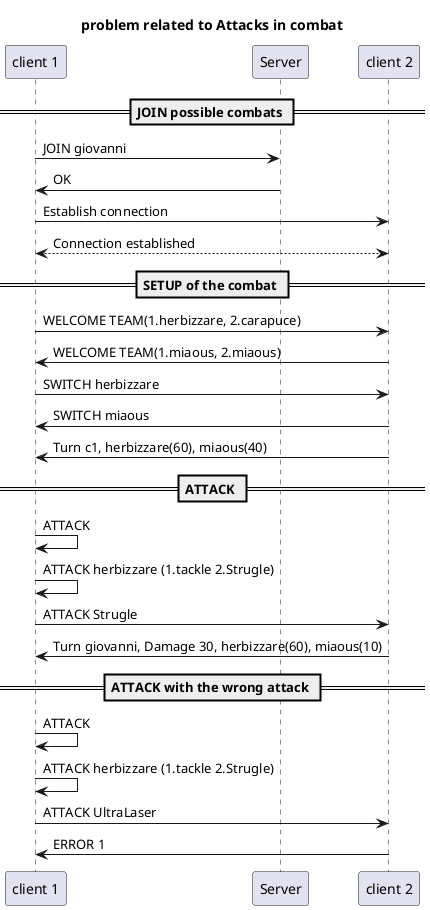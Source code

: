 @startuml AttackCombatProblem
title "problem related to Attacks in combat"
participant "client 1" as c1
participant "Server" as s
participant "client 2" as giovanni
== JOIN possible combats ==

c1->s: JOIN giovanni
s->c1: OK

c1->giovanni: Establish connection
c1<-->giovanni: Connection established

== SETUP of the combat ==
c1->giovanni: WELCOME TEAM(1.herbizzare, 2.carapuce)
giovanni->c1: WELCOME TEAM(1.miaous, 2.miaous)
c1->giovanni: SWITCH herbizzare
giovanni->c1: SWITCH miaous
giovanni->c1: Turn c1, herbizzare(60), miaous(40)

== ATTACK ==
c1->c1: ATTACK
c1->c1: ATTACK herbizzare (1.tackle 2.Strugle)
c1->giovanni: ATTACK Strugle
giovanni->c1: Turn giovanni, Damage 30, herbizzare(60), miaous(10)

== ATTACK with the wrong attack ==
c1->c1: ATTACK
c1->c1: ATTACK herbizzare (1.tackle 2.Strugle)
c1->giovanni: ATTACK UltraLaser
giovanni->c1: ERROR 1
@enduml
